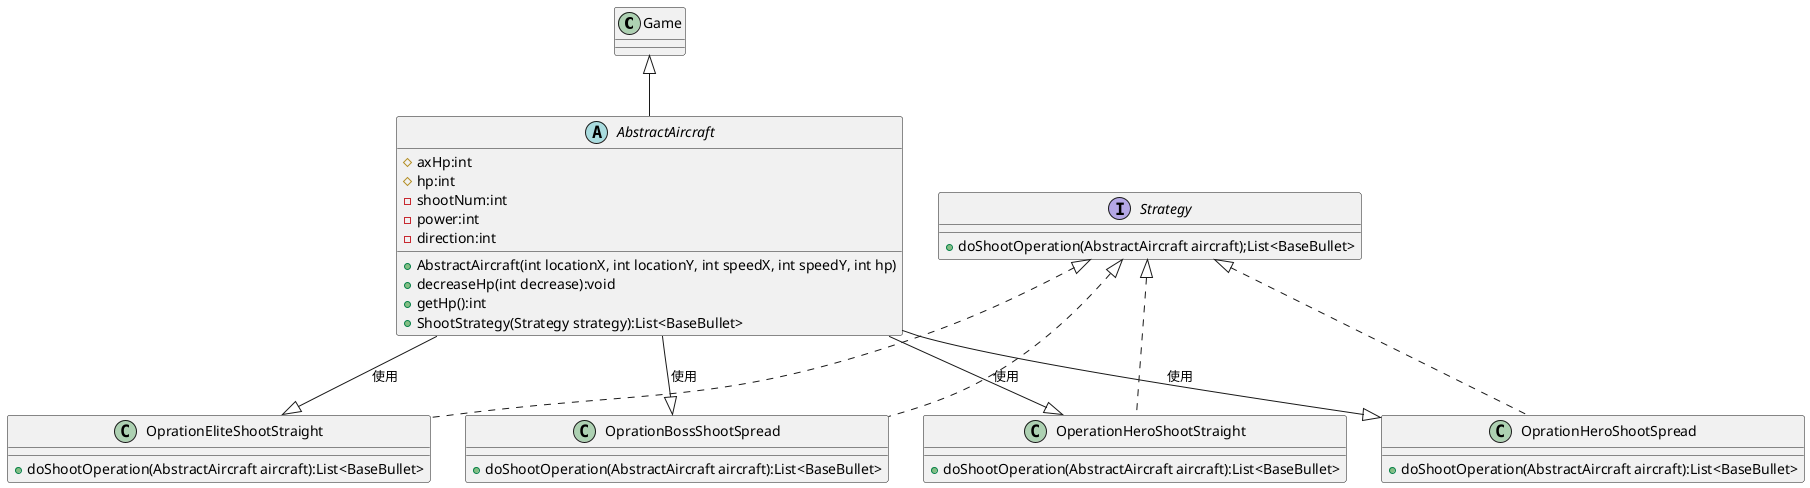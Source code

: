 @startuml
'https://plantuml.com/class-diagram
class Game{}
abstract class AbstractAircraft
{
	# axHp:int
    # hp:int
    - shootNum:int
    - power:int
    - direction:int
    + AbstractAircraft(int locationX, int locationY, int speedX, int speedY, int hp)
    + decreaseHp(int decrease):void
    + getHp():int
    +  ShootStrategy(Strategy strategy):List<BaseBullet>
 }

interface Strategy
{
    + doShootOperation(AbstractAircraft aircraft);List<BaseBullet>
}
class OperationHeroShootStraight
{
    + doShootOperation(AbstractAircraft aircraft):List<BaseBullet>
}
class OprationBossShootSpread
{
    + doShootOperation(AbstractAircraft aircraft):List<BaseBullet>
}

class OprationEliteShootStraight
{
    + doShootOperation(AbstractAircraft aircraft):List<BaseBullet>
}
class OprationHeroShootSpread
{
     + doShootOperation(AbstractAircraft aircraft):List<BaseBullet>
}
Game <|-- AbstractAircraft
Strategy <|.. OperationHeroShootStraight
Strategy <|.. OprationBossShootSpread
Strategy <|.. OprationEliteShootStraight
Strategy <|.. OprationHeroShootSpread

AbstractAircraft --|> OperationHeroShootStraight:使用
AbstractAircraft --|> OprationBossShootSpread:使用
AbstractAircraft --|> OprationEliteShootStraight:使用
AbstractAircraft --|> OprationHeroShootSpread:使用
@enduml